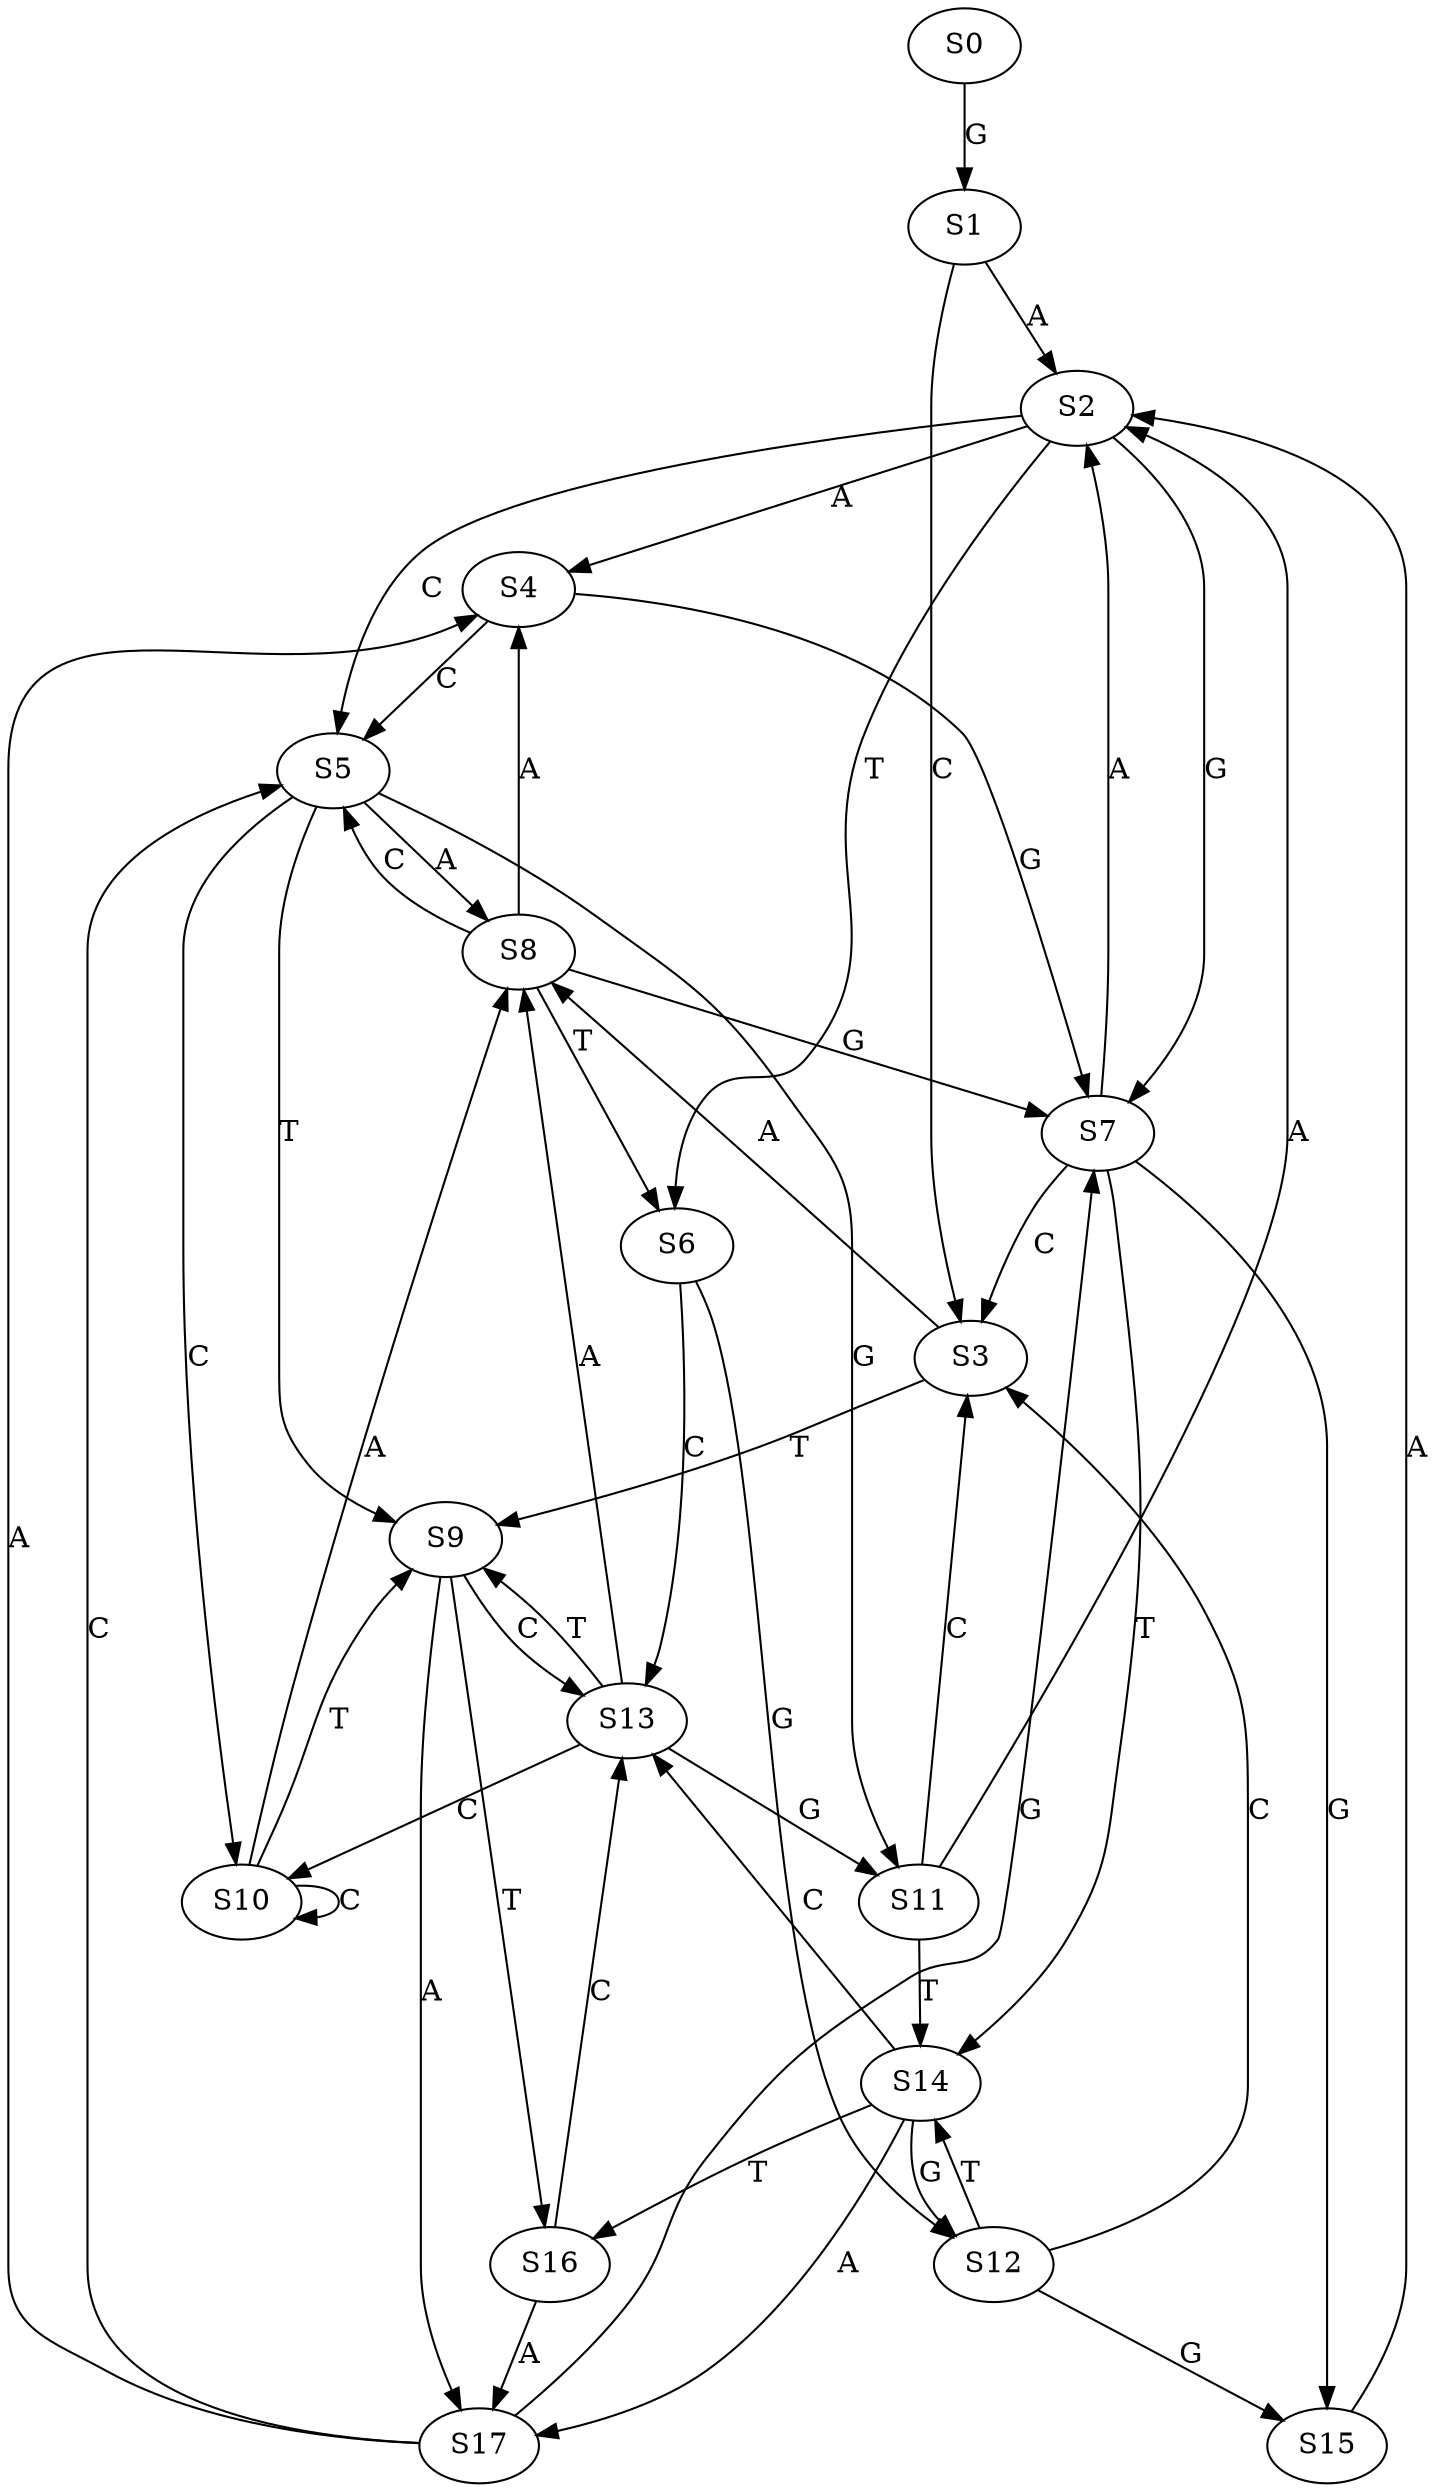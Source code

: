 strict digraph  {
	S0 -> S1 [ label = G ];
	S1 -> S2 [ label = A ];
	S1 -> S3 [ label = C ];
	S2 -> S4 [ label = A ];
	S2 -> S5 [ label = C ];
	S2 -> S6 [ label = T ];
	S2 -> S7 [ label = G ];
	S3 -> S8 [ label = A ];
	S3 -> S9 [ label = T ];
	S4 -> S7 [ label = G ];
	S4 -> S5 [ label = C ];
	S5 -> S10 [ label = C ];
	S5 -> S11 [ label = G ];
	S5 -> S8 [ label = A ];
	S5 -> S9 [ label = T ];
	S6 -> S12 [ label = G ];
	S6 -> S13 [ label = C ];
	S7 -> S14 [ label = T ];
	S7 -> S3 [ label = C ];
	S7 -> S2 [ label = A ];
	S7 -> S15 [ label = G ];
	S8 -> S7 [ label = G ];
	S8 -> S6 [ label = T ];
	S8 -> S4 [ label = A ];
	S8 -> S5 [ label = C ];
	S9 -> S16 [ label = T ];
	S9 -> S17 [ label = A ];
	S9 -> S13 [ label = C ];
	S10 -> S8 [ label = A ];
	S10 -> S9 [ label = T ];
	S10 -> S10 [ label = C ];
	S11 -> S2 [ label = A ];
	S11 -> S3 [ label = C ];
	S11 -> S14 [ label = T ];
	S12 -> S3 [ label = C ];
	S12 -> S15 [ label = G ];
	S12 -> S14 [ label = T ];
	S13 -> S8 [ label = A ];
	S13 -> S10 [ label = C ];
	S13 -> S11 [ label = G ];
	S13 -> S9 [ label = T ];
	S14 -> S13 [ label = C ];
	S14 -> S16 [ label = T ];
	S14 -> S17 [ label = A ];
	S14 -> S12 [ label = G ];
	S15 -> S2 [ label = A ];
	S16 -> S17 [ label = A ];
	S16 -> S13 [ label = C ];
	S17 -> S7 [ label = G ];
	S17 -> S5 [ label = C ];
	S17 -> S4 [ label = A ];
}
